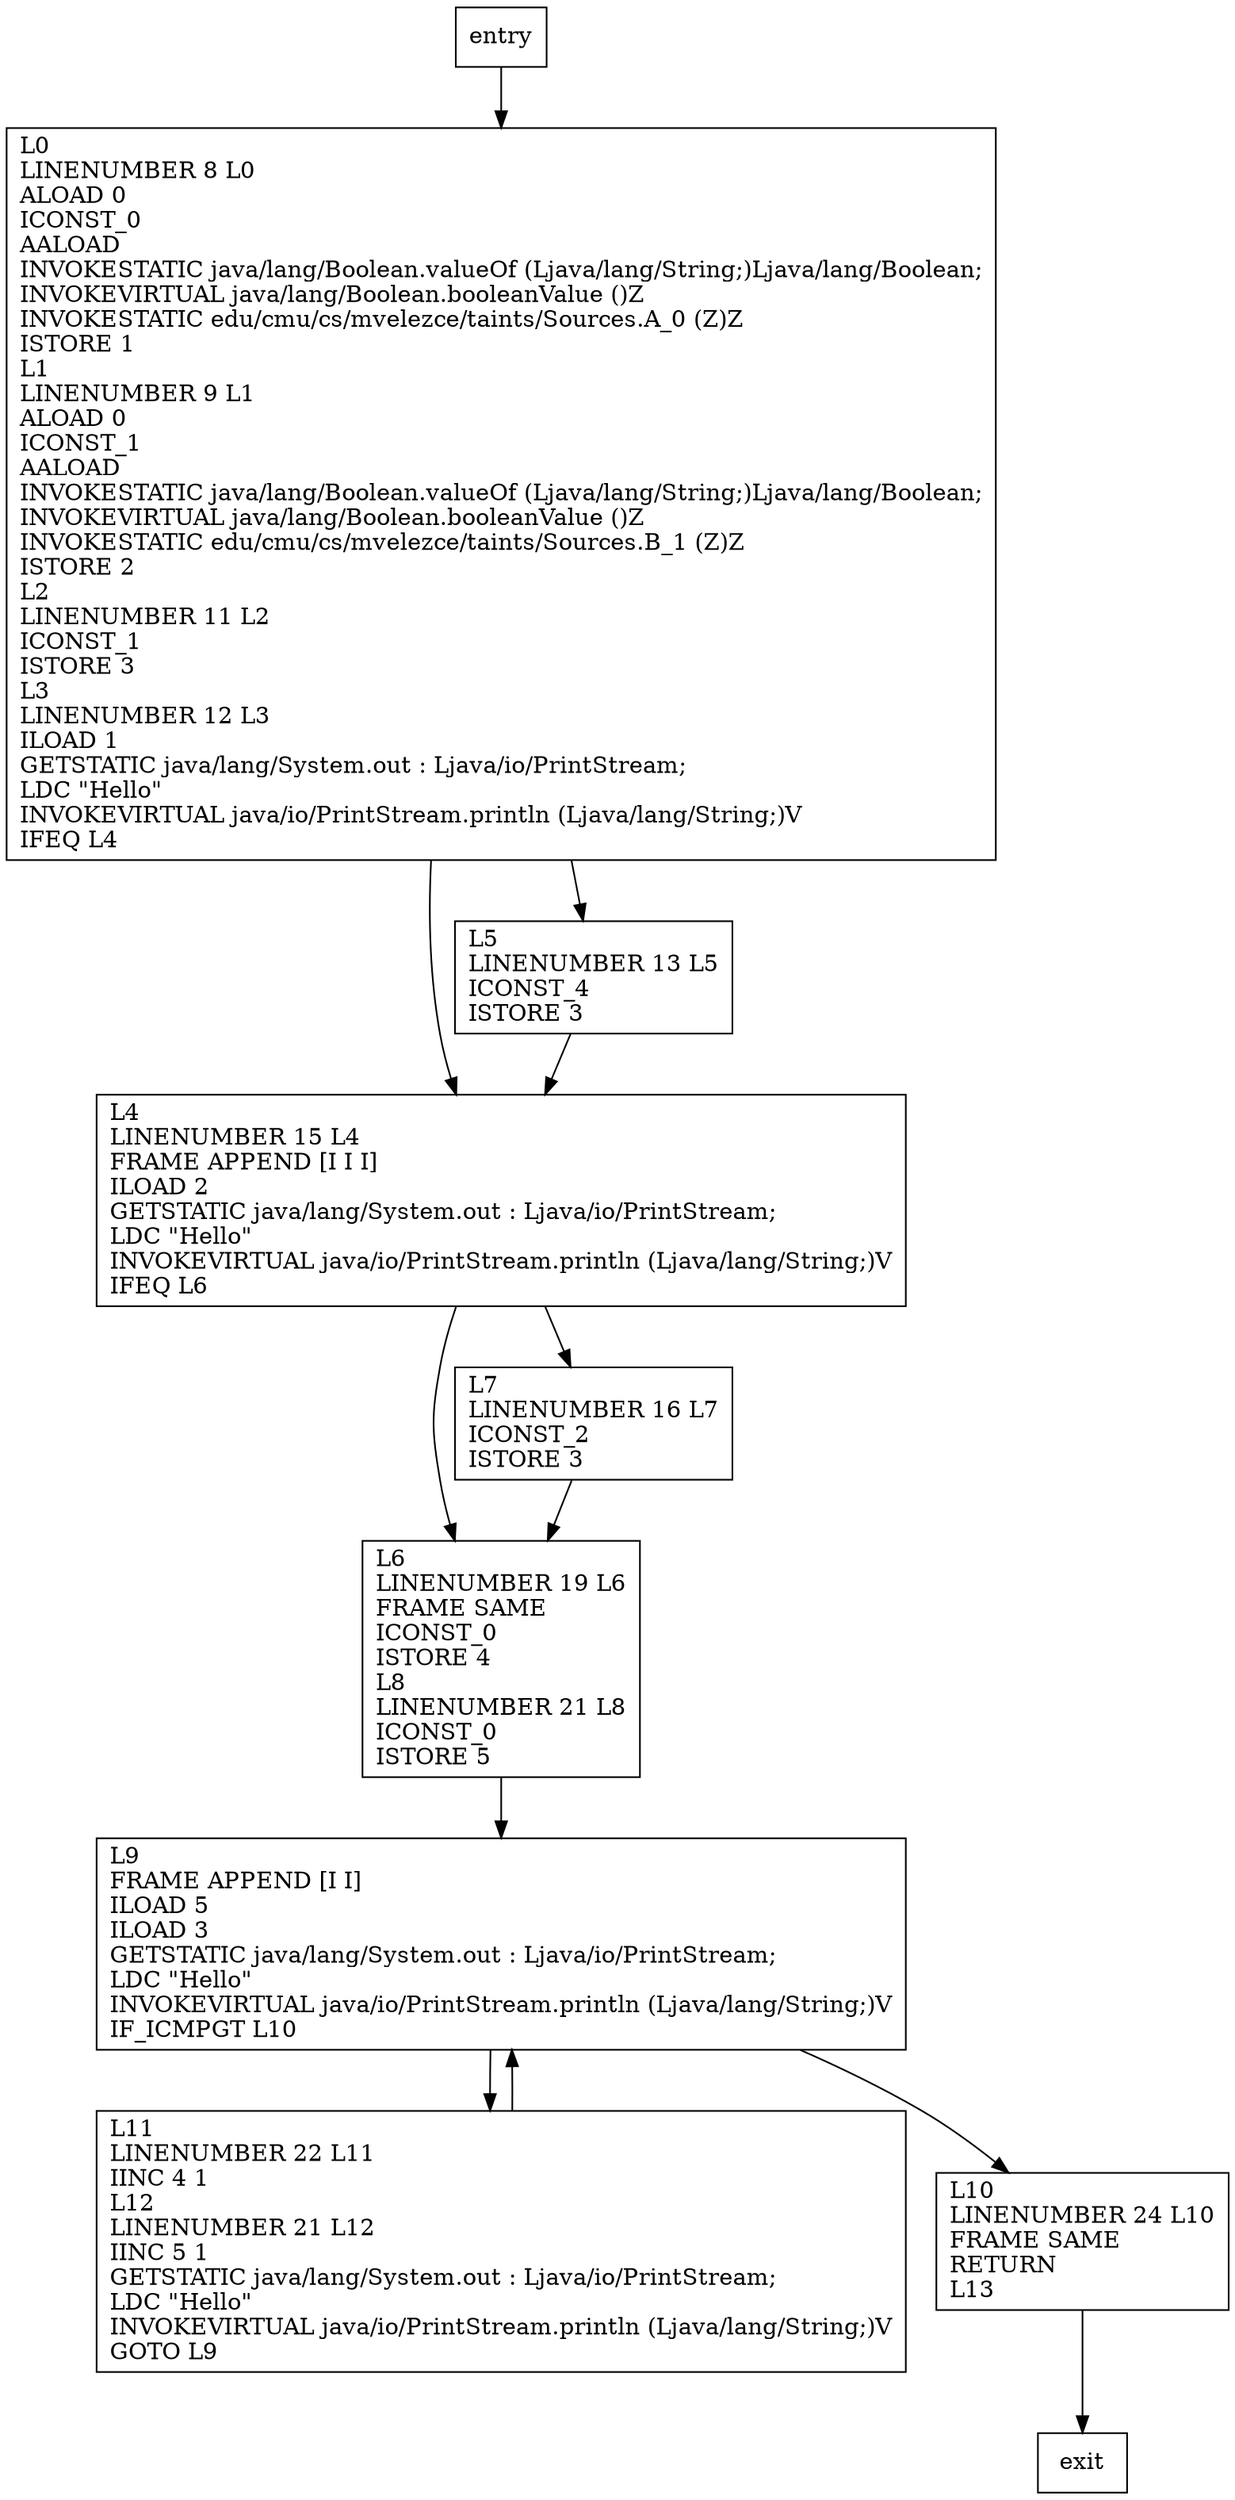 digraph main {
node [shape=record];
2052814491 [label="L6\lLINENUMBER 19 L6\lFRAME SAME\lICONST_0\lISTORE 4\lL8\lLINENUMBER 21 L8\lICONST_0\lISTORE 5\l"];
363616706 [label="L11\lLINENUMBER 22 L11\lIINC 4 1\lL12\lLINENUMBER 21 L12\lIINC 5 1\lGETSTATIC java/lang/System.out : Ljava/io/PrintStream;\lLDC \"Hello\"\lINVOKEVIRTUAL java/io/PrintStream.println (Ljava/lang/String;)V\lGOTO L9\l"];
887230059 [label="L10\lLINENUMBER 24 L10\lFRAME SAME\lRETURN\lL13\l"];
596299019 [label="L0\lLINENUMBER 8 L0\lALOAD 0\lICONST_0\lAALOAD\lINVOKESTATIC java/lang/Boolean.valueOf (Ljava/lang/String;)Ljava/lang/Boolean;\lINVOKEVIRTUAL java/lang/Boolean.booleanValue ()Z\lINVOKESTATIC edu/cmu/cs/mvelezce/taints/Sources.A_0 (Z)Z\lISTORE 1\lL1\lLINENUMBER 9 L1\lALOAD 0\lICONST_1\lAALOAD\lINVOKESTATIC java/lang/Boolean.valueOf (Ljava/lang/String;)Ljava/lang/Boolean;\lINVOKEVIRTUAL java/lang/Boolean.booleanValue ()Z\lINVOKESTATIC edu/cmu/cs/mvelezce/taints/Sources.B_1 (Z)Z\lISTORE 2\lL2\lLINENUMBER 11 L2\lICONST_1\lISTORE 3\lL3\lLINENUMBER 12 L3\lILOAD 1\lGETSTATIC java/lang/System.out : Ljava/io/PrintStream;\lLDC \"Hello\"\lINVOKEVIRTUAL java/io/PrintStream.println (Ljava/lang/String;)V\lIFEQ L4\l"];
34757331 [label="L4\lLINENUMBER 15 L4\lFRAME APPEND [I I I]\lILOAD 2\lGETSTATIC java/lang/System.out : Ljava/io/PrintStream;\lLDC \"Hello\"\lINVOKEVIRTUAL java/io/PrintStream.println (Ljava/lang/String;)V\lIFEQ L6\l"];
607526140 [label="L9\lFRAME APPEND [I I]\lILOAD 5\lILOAD 3\lGETSTATIC java/lang/System.out : Ljava/io/PrintStream;\lLDC \"Hello\"\lINVOKEVIRTUAL java/io/PrintStream.println (Ljava/lang/String;)V\lIF_ICMPGT L10\l"];
595663369 [label="L5\lLINENUMBER 13 L5\lICONST_4\lISTORE 3\l"];
256642638 [label="L7\lLINENUMBER 16 L7\lICONST_2\lISTORE 3\l"];
entry;
exit;
entry -> 596299019;
2052814491 -> 607526140;
363616706 -> 607526140;
887230059 -> exit;
596299019 -> 34757331;
596299019 -> 595663369;
34757331 -> 2052814491;
34757331 -> 256642638;
607526140 -> 363616706;
607526140 -> 887230059;
595663369 -> 34757331;
256642638 -> 2052814491;
}
